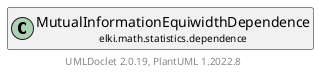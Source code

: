 @startuml
    remove .*\.(Instance|Par|Parameterizer|Factory)$
    set namespaceSeparator none
    hide empty fields
    hide empty methods

    class "<size:14>MutualInformationEquiwidthDependence.Par\n<size:10>elki.math.statistics.dependence" as elki.math.statistics.dependence.MutualInformationEquiwidthDependence.Par [[MutualInformationEquiwidthDependence.Par.html]] {
        +make(): MutualInformationEquiwidthDependence
    }

    interface "<size:14>Parameterizer\n<size:10>elki.utilities.optionhandling" as elki.utilities.optionhandling.Parameterizer [[../../../utilities/optionhandling/Parameterizer.html]] {
        {abstract} +make(): Object
    }
    class "<size:14>MutualInformationEquiwidthDependence\n<size:10>elki.math.statistics.dependence" as elki.math.statistics.dependence.MutualInformationEquiwidthDependence [[MutualInformationEquiwidthDependence.html]]

    elki.utilities.optionhandling.Parameterizer <|.. elki.math.statistics.dependence.MutualInformationEquiwidthDependence.Par
    elki.math.statistics.dependence.MutualInformationEquiwidthDependence +-- elki.math.statistics.dependence.MutualInformationEquiwidthDependence.Par

    center footer UMLDoclet 2.0.19, PlantUML 1.2022.8
@enduml
